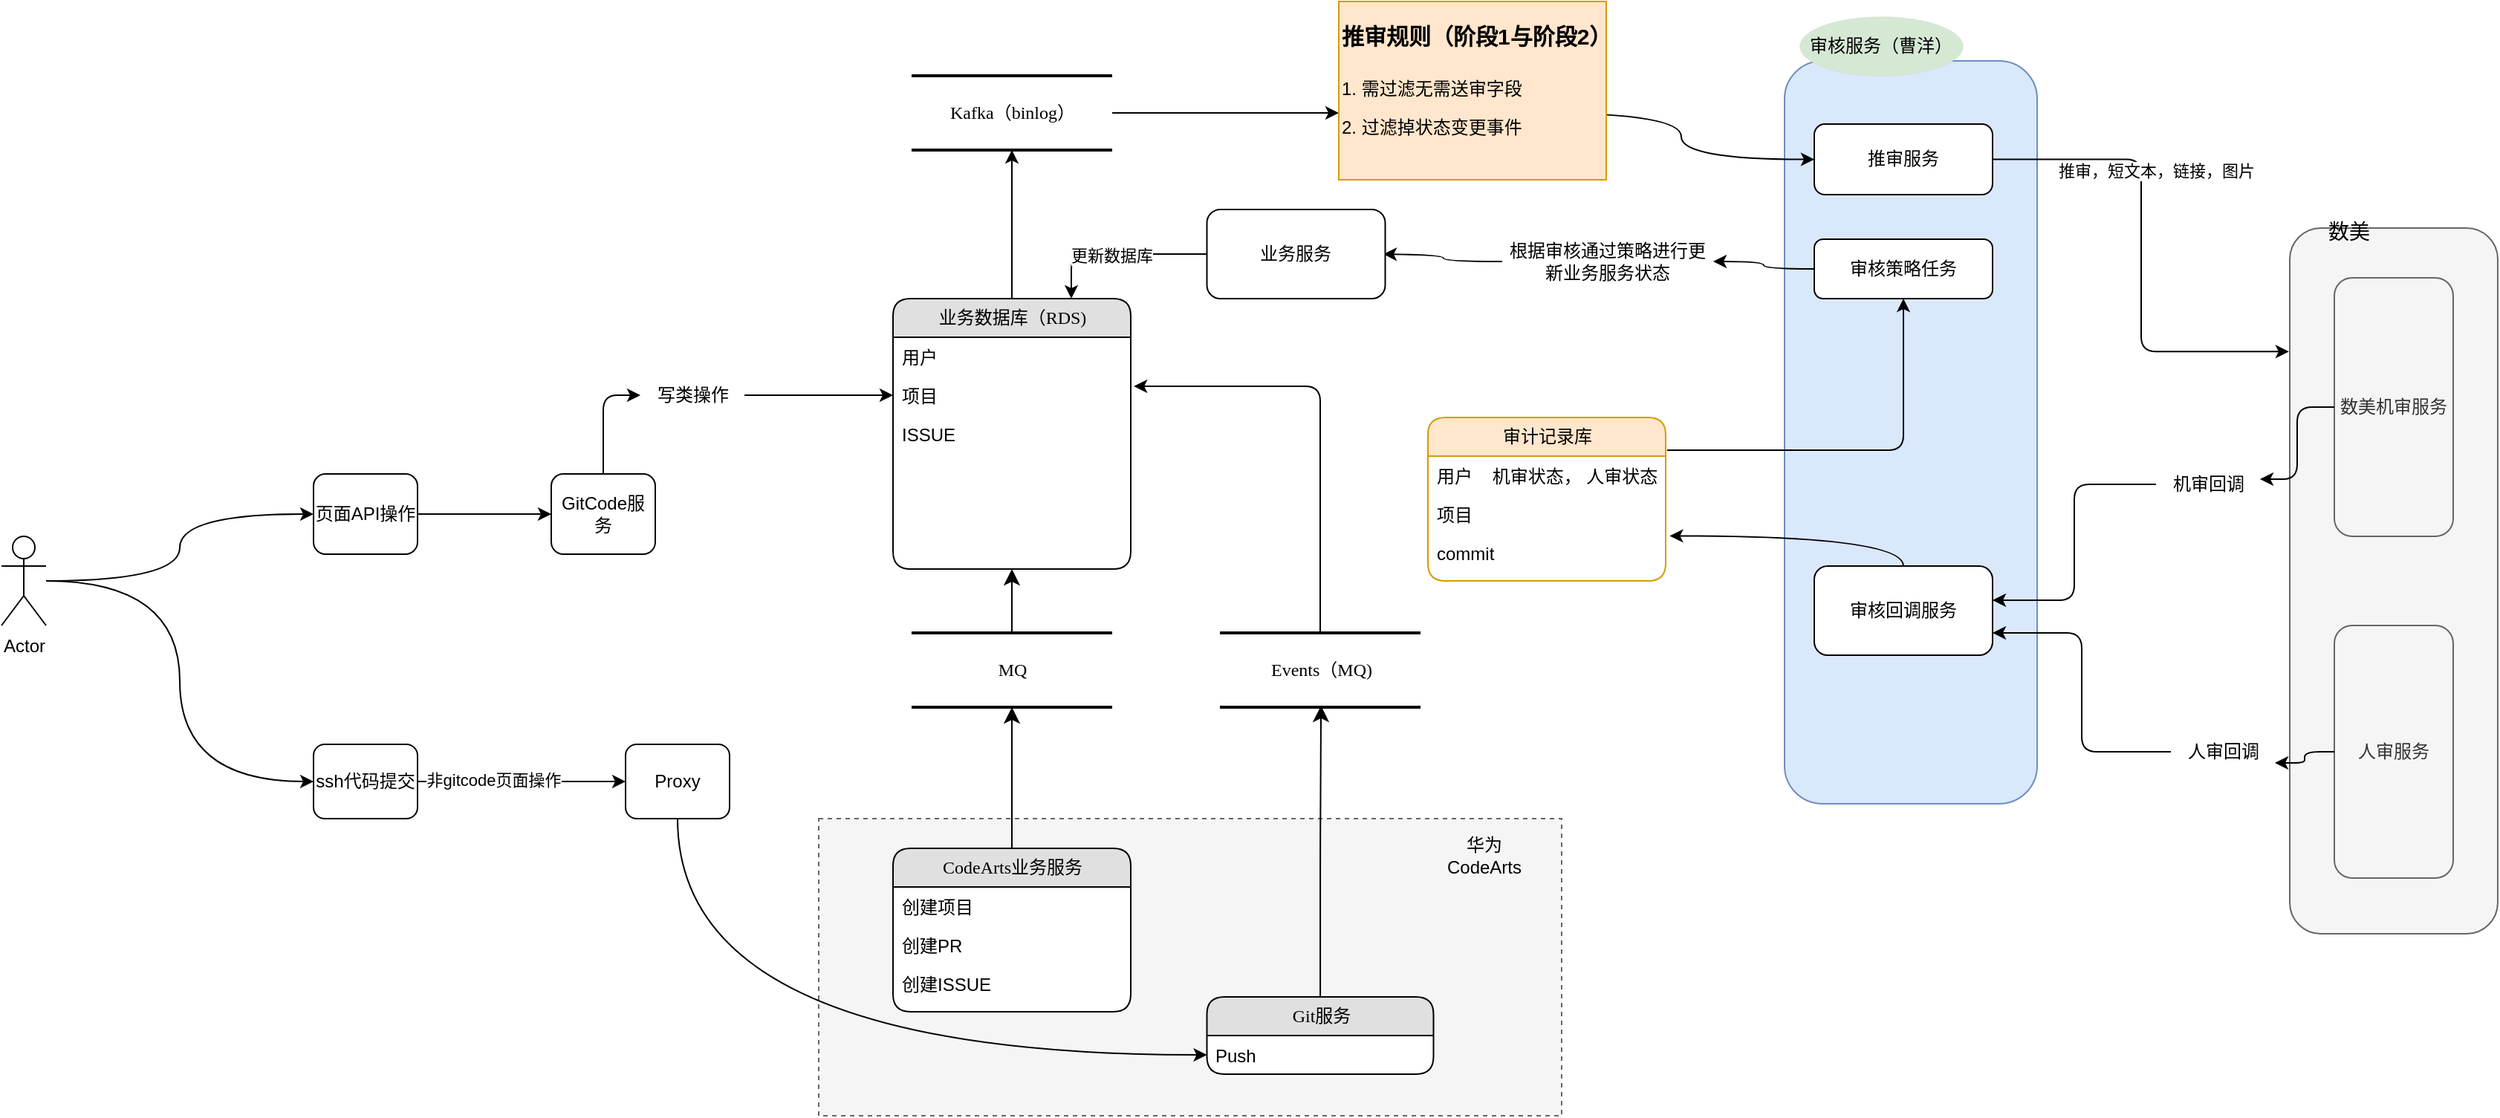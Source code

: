<mxfile version="24.7.7">
  <diagram name="Page-1" id="5d7acffa-a066-3a61-03fe-96351882024d">
    <mxGraphModel dx="3540" dy="1416" grid="1" gridSize="10" guides="1" tooltips="1" connect="1" arrows="1" fold="1" page="1" pageScale="1" pageWidth="1100" pageHeight="850" background="#ffffff" math="0" shadow="0">
      <root>
        <mxCell id="0" />
        <mxCell id="1" parent="0" />
        <mxCell id="vtATLOSWXIryipIcziMr-9" value="" style="rounded=1;whiteSpace=wrap;html=1;fillColor=#dae8fc;strokeColor=#6c8ebf;" vertex="1" parent="1">
          <mxGeometry x="1010" y="40" width="170" height="500" as="geometry" />
        </mxCell>
        <mxCell id="imnt6nDGJXxiNWujyOB6-51" value="" style="rounded=0;whiteSpace=wrap;html=1;fillColor=#f5f5f5;fontColor=#333333;strokeColor=#666666;dashed=1;" parent="1" vertex="1">
          <mxGeometry x="360" y="550" width="500" height="200" as="geometry" />
        </mxCell>
        <mxCell id="imnt6nDGJXxiNWujyOB6-49" value="" style="rounded=1;whiteSpace=wrap;html=1;fillColor=#f5f5f5;strokeColor=#666666;fontColor=#333333;" parent="1" vertex="1">
          <mxGeometry x="1350" y="152.5" width="140" height="475" as="geometry" />
        </mxCell>
        <mxCell id="2debaab0fafb2da2-10" value="MQ" style="html=1;rounded=0;shadow=0;comic=0;labelBackgroundColor=none;strokeWidth=2;fontFamily=Verdana;fontSize=12;align=center;shape=mxgraph.ios7ui.horLines;" parent="1" vertex="1">
          <mxGeometry x="422.5" y="425" width="135" height="50" as="geometry" />
        </mxCell>
        <mxCell id="imnt6nDGJXxiNWujyOB6-6" style="edgeStyle=orthogonalEdgeStyle;rounded=0;orthogonalLoop=1;jettySize=auto;html=1;" parent="1" source="21ea969265ad0168-14" edge="1" target="imnt6nDGJXxiNWujyOB6-7">
          <mxGeometry relative="1" as="geometry">
            <mxPoint x="490" y="200" as="targetPoint" />
          </mxGeometry>
        </mxCell>
        <mxCell id="21ea969265ad0168-14" value="业务数据库（RDS)" style="swimlane;html=1;fontStyle=0;childLayout=stackLayout;horizontal=1;startSize=26;fillColor=#e0e0e0;horizontalStack=0;resizeParent=1;resizeLast=0;collapsible=1;marginBottom=0;swimlaneFillColor=#ffffff;align=center;rounded=1;shadow=0;comic=0;labelBackgroundColor=none;strokeWidth=1;fontFamily=Verdana;fontSize=12" parent="1" vertex="1">
          <mxGeometry x="410" y="200" width="160" height="182" as="geometry" />
        </mxCell>
        <mxCell id="21ea969265ad0168-15" value="用户" style="text;html=1;strokeColor=none;fillColor=none;spacingLeft=4;spacingRight=4;whiteSpace=wrap;overflow=hidden;rotatable=0;points=[[0,0.5],[1,0.5]];portConstraint=eastwest;" parent="21ea969265ad0168-14" vertex="1">
          <mxGeometry y="26" width="160" height="26" as="geometry" />
        </mxCell>
        <mxCell id="21ea969265ad0168-16" value="项目" style="text;html=1;strokeColor=none;fillColor=none;spacingLeft=4;spacingRight=4;whiteSpace=wrap;overflow=hidden;rotatable=0;points=[[0,0.5],[1,0.5]];portConstraint=eastwest;" parent="21ea969265ad0168-14" vertex="1">
          <mxGeometry y="52" width="160" height="26" as="geometry" />
        </mxCell>
        <mxCell id="21ea969265ad0168-17" value="ISSUE" style="text;html=1;strokeColor=none;fillColor=none;spacingLeft=4;spacingRight=4;whiteSpace=wrap;overflow=hidden;rotatable=0;points=[[0,0.5],[1,0.5]];portConstraint=eastwest;" parent="21ea969265ad0168-14" vertex="1">
          <mxGeometry y="78" width="160" height="26" as="geometry" />
        </mxCell>
        <mxCell id="vtATLOSWXIryipIcziMr-21" style="text;html=1;strokeColor=none;fillColor=none;spacingLeft=4;spacingRight=4;whiteSpace=wrap;overflow=hidden;rotatable=0;points=[[0,0.5],[1,0.5]];portConstraint=eastwest;" vertex="1" parent="21ea969265ad0168-14">
          <mxGeometry y="104" width="160" height="26" as="geometry" />
        </mxCell>
        <mxCell id="vtATLOSWXIryipIcziMr-22" style="text;html=1;strokeColor=none;fillColor=none;spacingLeft=4;spacingRight=4;whiteSpace=wrap;overflow=hidden;rotatable=0;points=[[0,0.5],[1,0.5]];portConstraint=eastwest;" vertex="1" parent="21ea969265ad0168-14">
          <mxGeometry y="130" width="160" height="26" as="geometry" />
        </mxCell>
        <mxCell id="vtATLOSWXIryipIcziMr-23" style="text;html=1;strokeColor=none;fillColor=none;spacingLeft=4;spacingRight=4;whiteSpace=wrap;overflow=hidden;rotatable=0;points=[[0,0.5],[1,0.5]];portConstraint=eastwest;" vertex="1" parent="21ea969265ad0168-14">
          <mxGeometry y="156" width="160" height="26" as="geometry" />
        </mxCell>
        <mxCell id="21ea969265ad0168-18" value="CodeArts业务服务" style="swimlane;html=1;fontStyle=0;childLayout=stackLayout;horizontal=1;startSize=26;fillColor=#e0e0e0;horizontalStack=0;resizeParent=1;resizeLast=0;collapsible=1;marginBottom=0;swimlaneFillColor=#ffffff;align=center;rounded=1;shadow=0;comic=0;labelBackgroundColor=none;strokeWidth=1;fontFamily=Verdana;fontSize=12" parent="1" vertex="1">
          <mxGeometry x="410" y="570" width="160" height="110" as="geometry" />
        </mxCell>
        <mxCell id="21ea969265ad0168-20" value="创建项目" style="text;html=1;strokeColor=none;fillColor=none;spacingLeft=4;spacingRight=4;whiteSpace=wrap;overflow=hidden;rotatable=0;points=[[0,0.5],[1,0.5]];portConstraint=eastwest;" parent="21ea969265ad0168-18" vertex="1">
          <mxGeometry y="26" width="160" height="26" as="geometry" />
        </mxCell>
        <mxCell id="21ea969265ad0168-51" value="创建PR" style="text;html=1;strokeColor=none;fillColor=none;spacingLeft=4;spacingRight=4;whiteSpace=wrap;overflow=hidden;rotatable=0;points=[[0,0.5],[1,0.5]];portConstraint=eastwest;" parent="21ea969265ad0168-18" vertex="1">
          <mxGeometry y="52" width="160" height="26" as="geometry" />
        </mxCell>
        <mxCell id="21ea969265ad0168-21" value="创建ISSUE" style="text;html=1;strokeColor=none;fillColor=none;spacingLeft=4;spacingRight=4;whiteSpace=wrap;overflow=hidden;rotatable=0;points=[[0,0.5],[1,0.5]];portConstraint=eastwest;" parent="21ea969265ad0168-18" vertex="1">
          <mxGeometry y="78" width="160" height="26" as="geometry" />
        </mxCell>
        <mxCell id="21ea969265ad0168-26" value="Git服务" style="swimlane;html=1;fontStyle=0;childLayout=stackLayout;horizontal=1;startSize=26;fillColor=#e0e0e0;horizontalStack=0;resizeParent=1;resizeLast=0;collapsible=1;marginBottom=0;swimlaneFillColor=#ffffff;align=center;rounded=1;shadow=0;comic=0;labelBackgroundColor=none;strokeWidth=1;fontFamily=Verdana;fontSize=12" parent="1" vertex="1">
          <mxGeometry x="621.25" y="670" width="152.5" height="52" as="geometry" />
        </mxCell>
        <mxCell id="21ea969265ad0168-27" value="Push" style="text;html=1;strokeColor=none;fillColor=none;spacingLeft=4;spacingRight=4;whiteSpace=wrap;overflow=hidden;rotatable=0;points=[[0,0.5],[1,0.5]];portConstraint=eastwest;" parent="21ea969265ad0168-26" vertex="1">
          <mxGeometry y="26" width="152.5" height="26" as="geometry" />
        </mxCell>
        <mxCell id="21ea969265ad0168-30" value="Events（MQ)" style="html=1;rounded=0;shadow=0;comic=0;labelBackgroundColor=none;strokeWidth=2;fontFamily=Verdana;fontSize=12;align=center;shape=mxgraph.ios7ui.horLines;" parent="1" vertex="1">
          <mxGeometry x="630" y="425" width="135" height="50" as="geometry" />
        </mxCell>
        <mxCell id="21ea969265ad0168-31" style="edgeStyle=none;html=1;labelBackgroundColor=none;startFill=0;startSize=8;endFill=1;endSize=8;fontFamily=Verdana;fontSize=12;" parent="1" source="21ea969265ad0168-18" target="2debaab0fafb2da2-10" edge="1">
          <mxGeometry relative="1" as="geometry" />
        </mxCell>
        <mxCell id="21ea969265ad0168-32" style="edgeStyle=none;html=1;labelBackgroundColor=none;startFill=0;startSize=8;endFill=1;endSize=8;fontFamily=Verdana;fontSize=12;" parent="1" source="2debaab0fafb2da2-10" target="21ea969265ad0168-14" edge="1">
          <mxGeometry relative="1" as="geometry" />
        </mxCell>
        <mxCell id="21ea969265ad0168-37" style="edgeStyle=orthogonalEdgeStyle;html=1;labelBackgroundColor=none;startFill=0;startSize=8;endFill=1;endSize=8;fontFamily=Verdana;fontSize=12;entryX=0.504;entryY=0.98;entryDx=0;entryDy=0;entryPerimeter=0;" parent="1" source="21ea969265ad0168-26" target="21ea969265ad0168-30" edge="1">
          <mxGeometry relative="1" as="geometry" />
        </mxCell>
        <mxCell id="imnt6nDGJXxiNWujyOB6-5" style="edgeStyle=orthogonalEdgeStyle;rounded=1;orthogonalLoop=1;jettySize=auto;html=1;entryX=1.013;entryY=0.269;entryDx=0;entryDy=0;entryPerimeter=0;curved=0;" parent="1" source="21ea969265ad0168-30" target="21ea969265ad0168-16" edge="1">
          <mxGeometry relative="1" as="geometry" />
        </mxCell>
        <mxCell id="imnt6nDGJXxiNWujyOB6-7" value="Kafka（binlog）" style="html=1;rounded=0;shadow=0;comic=0;labelBackgroundColor=none;strokeWidth=2;fontFamily=Verdana;fontSize=12;align=center;shape=mxgraph.ios7ui.horLines;" parent="1" vertex="1">
          <mxGeometry x="422.5" y="50" width="135" height="50" as="geometry" />
        </mxCell>
        <mxCell id="imnt6nDGJXxiNWujyOB6-9" style="edgeStyle=orthogonalEdgeStyle;rounded=0;orthogonalLoop=1;jettySize=auto;html=1;entryX=0;entryY=0.5;entryDx=0;entryDy=0;curved=1;" parent="1" target="vtATLOSWXIryipIcziMr-1" edge="1">
          <mxGeometry relative="1" as="geometry">
            <mxPoint x="850" y="75.059" as="sourcePoint" />
            <mxPoint x="793.04" y="141.94" as="targetPoint" />
          </mxGeometry>
        </mxCell>
        <mxCell id="imnt6nDGJXxiNWujyOB6-13" value="" style="edgeStyle=orthogonalEdgeStyle;rounded=0;orthogonalLoop=1;jettySize=auto;html=1;entryX=0;entryY=0.5;entryDx=0;entryDy=0;elbow=vertical;curved=1;" parent="1" source="imnt6nDGJXxiNWujyOB6-10" target="imnt6nDGJXxiNWujyOB6-11" edge="1">
          <mxGeometry relative="1" as="geometry" />
        </mxCell>
        <mxCell id="imnt6nDGJXxiNWujyOB6-14" style="edgeStyle=orthogonalEdgeStyle;rounded=0;orthogonalLoop=1;jettySize=auto;html=1;entryX=0;entryY=0.5;entryDx=0;entryDy=0;curved=1;" parent="1" source="imnt6nDGJXxiNWujyOB6-10" target="imnt6nDGJXxiNWujyOB6-12" edge="1">
          <mxGeometry relative="1" as="geometry" />
        </mxCell>
        <mxCell id="imnt6nDGJXxiNWujyOB6-10" value="Actor" style="shape=umlActor;verticalLabelPosition=bottom;verticalAlign=top;html=1;outlineConnect=0;" parent="1" vertex="1">
          <mxGeometry x="-190" y="360" width="30" height="60" as="geometry" />
        </mxCell>
        <mxCell id="imnt6nDGJXxiNWujyOB6-22" style="edgeStyle=orthogonalEdgeStyle;rounded=0;orthogonalLoop=1;jettySize=auto;html=1;entryX=0;entryY=0.5;entryDx=0;entryDy=0;" parent="1" source="imnt6nDGJXxiNWujyOB6-11" target="imnt6nDGJXxiNWujyOB6-21" edge="1">
          <mxGeometry relative="1" as="geometry" />
        </mxCell>
        <mxCell id="imnt6nDGJXxiNWujyOB6-11" value="页面API操作" style="rounded=1;whiteSpace=wrap;html=1;" parent="1" vertex="1">
          <mxGeometry x="20" y="318" width="70" height="54" as="geometry" />
        </mxCell>
        <mxCell id="imnt6nDGJXxiNWujyOB6-16" style="edgeStyle=orthogonalEdgeStyle;rounded=0;orthogonalLoop=1;jettySize=auto;html=1;entryX=0;entryY=0.5;entryDx=0;entryDy=0;" parent="1" source="imnt6nDGJXxiNWujyOB6-12" target="imnt6nDGJXxiNWujyOB6-15" edge="1">
          <mxGeometry relative="1" as="geometry" />
        </mxCell>
        <mxCell id="vtATLOSWXIryipIcziMr-35" value="非gitcode页面操作" style="edgeLabel;html=1;align=center;verticalAlign=middle;resizable=0;points=[];" vertex="1" connectable="0" parent="imnt6nDGJXxiNWujyOB6-16">
          <mxGeometry x="-0.276" y="1" relative="1" as="geometry">
            <mxPoint as="offset" />
          </mxGeometry>
        </mxCell>
        <mxCell id="imnt6nDGJXxiNWujyOB6-12" value="ssh代码提交" style="rounded=1;whiteSpace=wrap;html=1;" parent="1" vertex="1">
          <mxGeometry x="20" y="500" width="70" height="50" as="geometry" />
        </mxCell>
        <mxCell id="vtATLOSWXIryipIcziMr-36" style="edgeStyle=orthogonalEdgeStyle;rounded=0;orthogonalLoop=1;jettySize=auto;html=1;curved=1;" edge="1" parent="1" source="imnt6nDGJXxiNWujyOB6-15" target="21ea969265ad0168-27">
          <mxGeometry relative="1" as="geometry" />
        </mxCell>
        <mxCell id="imnt6nDGJXxiNWujyOB6-15" value="Proxy" style="rounded=1;whiteSpace=wrap;html=1;" parent="1" vertex="1">
          <mxGeometry x="230" y="500" width="70" height="50" as="geometry" />
        </mxCell>
        <mxCell id="imnt6nDGJXxiNWujyOB6-23" style="edgeStyle=orthogonalEdgeStyle;rounded=1;orthogonalLoop=1;jettySize=auto;html=1;entryX=0;entryY=0.5;entryDx=0;entryDy=0;curved=0;" parent="1" source="vtATLOSWXIryipIcziMr-32" target="21ea969265ad0168-16" edge="1">
          <mxGeometry relative="1" as="geometry" />
        </mxCell>
        <mxCell id="imnt6nDGJXxiNWujyOB6-21" value="GitCode服务" style="rounded=1;whiteSpace=wrap;html=1;" parent="1" vertex="1">
          <mxGeometry x="180" y="318" width="70" height="54" as="geometry" />
        </mxCell>
        <mxCell id="imnt6nDGJXxiNWujyOB6-31" value="数美机审服务" style="rounded=1;whiteSpace=wrap;html=1;fillColor=#f5f5f5;fontColor=#333333;strokeColor=#666666;" parent="1" vertex="1">
          <mxGeometry x="1380" y="186" width="80" height="174" as="geometry" />
        </mxCell>
        <mxCell id="imnt6nDGJXxiNWujyOB6-32" style="edgeStyle=orthogonalEdgeStyle;rounded=1;orthogonalLoop=1;jettySize=auto;html=1;curved=0;entryX=-0.004;entryY=0.175;entryDx=0;entryDy=0;entryPerimeter=0;exitX=1;exitY=0.5;exitDx=0;exitDy=0;" parent="1" source="vtATLOSWXIryipIcziMr-1" target="imnt6nDGJXxiNWujyOB6-49" edge="1">
          <mxGeometry relative="1" as="geometry">
            <mxPoint x="950" y="215" as="sourcePoint" />
          </mxGeometry>
        </mxCell>
        <mxCell id="vtATLOSWXIryipIcziMr-29" value="推审，短文本，链接，图片" style="edgeLabel;html=1;align=center;verticalAlign=middle;resizable=0;points=[];" vertex="1" connectable="0" parent="imnt6nDGJXxiNWujyOB6-32">
          <mxGeometry x="-0.343" y="-2" relative="1" as="geometry">
            <mxPoint x="12" y="-1" as="offset" />
          </mxGeometry>
        </mxCell>
        <mxCell id="vtATLOSWXIryipIcziMr-2" style="edgeStyle=orthogonalEdgeStyle;rounded=1;orthogonalLoop=1;jettySize=auto;html=1;entryX=0.5;entryY=1;entryDx=0;entryDy=0;exitX=1.006;exitY=-0.154;exitDx=0;exitDy=0;exitPerimeter=0;curved=0;" edge="1" parent="1" source="imnt6nDGJXxiNWujyOB6-34" target="imnt6nDGJXxiNWujyOB6-42">
          <mxGeometry relative="1" as="geometry" />
        </mxCell>
        <mxCell id="imnt6nDGJXxiNWujyOB6-33" value="审计记录库" style="swimlane;html=1;fontStyle=0;childLayout=stackLayout;horizontal=1;startSize=26;fillColor=#ffe6cc;horizontalStack=0;resizeParent=1;resizeLast=0;collapsible=1;marginBottom=0;swimlaneFillColor=#ffffff;align=center;rounded=1;shadow=0;comic=0;labelBackgroundColor=none;strokeWidth=1;fontFamily=Verdana;fontSize=12;strokeColor=#d79b00;" parent="1" vertex="1">
          <mxGeometry x="770" y="280" width="160" height="110" as="geometry" />
        </mxCell>
        <mxCell id="imnt6nDGJXxiNWujyOB6-34" value="用户&amp;nbsp; &amp;nbsp; 机审状态， 人审状态" style="text;html=1;strokeColor=none;fillColor=none;spacingLeft=4;spacingRight=4;whiteSpace=wrap;overflow=hidden;rotatable=0;points=[[0,0.5],[1,0.5]];portConstraint=eastwest;" parent="imnt6nDGJXxiNWujyOB6-33" vertex="1">
          <mxGeometry y="26" width="160" height="26" as="geometry" />
        </mxCell>
        <mxCell id="imnt6nDGJXxiNWujyOB6-35" value="项目" style="text;html=1;strokeColor=none;fillColor=none;spacingLeft=4;spacingRight=4;whiteSpace=wrap;overflow=hidden;rotatable=0;points=[[0,0.5],[1,0.5]];portConstraint=eastwest;" parent="imnt6nDGJXxiNWujyOB6-33" vertex="1">
          <mxGeometry y="52" width="160" height="26" as="geometry" />
        </mxCell>
        <mxCell id="imnt6nDGJXxiNWujyOB6-36" value="commit" style="text;html=1;strokeColor=none;fillColor=none;spacingLeft=4;spacingRight=4;whiteSpace=wrap;overflow=hidden;rotatable=0;points=[[0,0.5],[1,0.5]];portConstraint=eastwest;" parent="imnt6nDGJXxiNWujyOB6-33" vertex="1">
          <mxGeometry y="78" width="160" height="32" as="geometry" />
        </mxCell>
        <mxCell id="vtATLOSWXIryipIcziMr-16" style="edgeStyle=orthogonalEdgeStyle;rounded=0;orthogonalLoop=1;jettySize=auto;html=1;curved=1;" edge="1" parent="1" source="vtATLOSWXIryipIcziMr-25">
          <mxGeometry relative="1" as="geometry">
            <mxPoint x="740.0" y="170" as="targetPoint" />
          </mxGeometry>
        </mxCell>
        <mxCell id="imnt6nDGJXxiNWujyOB6-42" value="审核策略任务" style="rounded=1;whiteSpace=wrap;html=1;" parent="1" vertex="1">
          <mxGeometry x="1030" y="160" width="120" height="40" as="geometry" />
        </mxCell>
        <mxCell id="vtATLOSWXIryipIcziMr-7" style="edgeStyle=orthogonalEdgeStyle;rounded=1;orthogonalLoop=1;jettySize=auto;html=1;entryX=1;entryY=0.75;entryDx=0;entryDy=0;curved=0;" edge="1" parent="1" source="vtATLOSWXIryipIcziMr-19" target="vtATLOSWXIryipIcziMr-5">
          <mxGeometry relative="1" as="geometry" />
        </mxCell>
        <mxCell id="imnt6nDGJXxiNWujyOB6-45" value="人审服务" style="rounded=1;whiteSpace=wrap;html=1;fillColor=#f5f5f5;fontColor=#333333;strokeColor=#666666;" parent="1" vertex="1">
          <mxGeometry x="1380" y="420" width="80" height="170" as="geometry" />
        </mxCell>
        <mxCell id="vtATLOSWXIryipIcziMr-1" value="推审服务" style="rounded=1;whiteSpace=wrap;html=1;" vertex="1" parent="1">
          <mxGeometry x="1030" y="82.5" width="120" height="47.5" as="geometry" />
        </mxCell>
        <mxCell id="vtATLOSWXIryipIcziMr-14" style="edgeStyle=orthogonalEdgeStyle;rounded=0;orthogonalLoop=1;jettySize=auto;html=1;curved=1;entryX=1.017;entryY=1.065;entryDx=0;entryDy=0;entryPerimeter=0;" edge="1" parent="1" source="vtATLOSWXIryipIcziMr-5" target="imnt6nDGJXxiNWujyOB6-35">
          <mxGeometry relative="1" as="geometry" />
        </mxCell>
        <mxCell id="vtATLOSWXIryipIcziMr-5" value="审核回调服务" style="rounded=1;whiteSpace=wrap;html=1;" vertex="1" parent="1">
          <mxGeometry x="1030" y="380" width="120" height="60" as="geometry" />
        </mxCell>
        <mxCell id="vtATLOSWXIryipIcziMr-8" style="edgeStyle=orthogonalEdgeStyle;rounded=1;orthogonalLoop=1;jettySize=auto;html=1;entryX=1;entryY=0.383;entryDx=0;entryDy=0;entryPerimeter=0;curved=0;" edge="1" parent="1" source="imnt6nDGJXxiNWujyOB6-48" target="vtATLOSWXIryipIcziMr-5">
          <mxGeometry relative="1" as="geometry" />
        </mxCell>
        <mxCell id="vtATLOSWXIryipIcziMr-13" value="&lt;font face=&quot;Comic Sans MS&quot;&gt;审核服务（曹洋）&lt;/font&gt;" style="ellipse;whiteSpace=wrap;html=1;align=center;container=1;recursiveResize=0;treeFolding=1;strokeWidth=0;dashed=1;fillColor=#d5e8d4;strokeColor=#82b366;" vertex="1" parent="1">
          <mxGeometry x="1020" y="10" width="110" height="40" as="geometry" />
        </mxCell>
        <mxCell id="vtATLOSWXIryipIcziMr-17" style="edgeStyle=orthogonalEdgeStyle;rounded=1;orthogonalLoop=1;jettySize=auto;html=1;entryX=0.75;entryY=0;entryDx=0;entryDy=0;curved=0;" edge="1" parent="1" source="vtATLOSWXIryipIcziMr-15" target="21ea969265ad0168-14">
          <mxGeometry relative="1" as="geometry" />
        </mxCell>
        <mxCell id="vtATLOSWXIryipIcziMr-30" value="更新数据库" style="edgeLabel;html=1;align=center;verticalAlign=middle;resizable=0;points=[];" vertex="1" connectable="0" parent="vtATLOSWXIryipIcziMr-17">
          <mxGeometry x="0.066" y="1" relative="1" as="geometry">
            <mxPoint as="offset" />
          </mxGeometry>
        </mxCell>
        <mxCell id="vtATLOSWXIryipIcziMr-15" value="业务服务" style="rounded=1;whiteSpace=wrap;html=1;" vertex="1" parent="1">
          <mxGeometry x="621.25" y="140" width="120" height="60" as="geometry" />
        </mxCell>
        <mxCell id="vtATLOSWXIryipIcziMr-18" value="" style="edgeStyle=orthogonalEdgeStyle;rounded=1;orthogonalLoop=1;jettySize=auto;html=1;entryX=1;entryY=0.383;entryDx=0;entryDy=0;entryPerimeter=0;curved=0;" edge="1" parent="1" source="imnt6nDGJXxiNWujyOB6-31" target="imnt6nDGJXxiNWujyOB6-48">
          <mxGeometry relative="1" as="geometry">
            <mxPoint x="1380" y="273" as="sourcePoint" />
            <mxPoint x="1150" y="403" as="targetPoint" />
          </mxGeometry>
        </mxCell>
        <mxCell id="imnt6nDGJXxiNWujyOB6-48" value="机审回调" style="text;html=1;align=center;verticalAlign=middle;resizable=0;points=[];autosize=1;strokeColor=none;fillColor=none;" parent="1" vertex="1">
          <mxGeometry x="1260" y="310" width="70" height="30" as="geometry" />
        </mxCell>
        <mxCell id="vtATLOSWXIryipIcziMr-20" value="" style="edgeStyle=orthogonalEdgeStyle;rounded=1;orthogonalLoop=1;jettySize=auto;html=1;entryX=1;entryY=0.75;entryDx=0;entryDy=0;curved=0;" edge="1" parent="1" source="imnt6nDGJXxiNWujyOB6-45" target="vtATLOSWXIryipIcziMr-19">
          <mxGeometry relative="1" as="geometry">
            <mxPoint x="1380" y="505" as="sourcePoint" />
            <mxPoint x="1150" y="425" as="targetPoint" />
          </mxGeometry>
        </mxCell>
        <mxCell id="vtATLOSWXIryipIcziMr-19" value="人审回调" style="text;html=1;align=center;verticalAlign=middle;resizable=0;points=[];autosize=1;strokeColor=none;fillColor=none;" vertex="1" parent="1">
          <mxGeometry x="1270" y="490" width="70" height="30" as="geometry" />
        </mxCell>
        <mxCell id="vtATLOSWXIryipIcziMr-24" value="华为CodeArts" style="text;html=1;align=center;verticalAlign=middle;whiteSpace=wrap;rounded=0;" vertex="1" parent="1">
          <mxGeometry x="777.5" y="560" width="60" height="30" as="geometry" />
        </mxCell>
        <mxCell id="vtATLOSWXIryipIcziMr-27" value="" style="edgeStyle=orthogonalEdgeStyle;rounded=0;orthogonalLoop=1;jettySize=auto;html=1;entryX=0;entryY=0.5;entryDx=0;entryDy=0;curved=1;" edge="1" parent="1" source="imnt6nDGJXxiNWujyOB6-7">
          <mxGeometry relative="1" as="geometry">
            <mxPoint x="558" y="75" as="sourcePoint" />
            <mxPoint x="710" y="75" as="targetPoint" />
          </mxGeometry>
        </mxCell>
        <mxCell id="vtATLOSWXIryipIcziMr-28" value="" style="edgeStyle=orthogonalEdgeStyle;rounded=0;orthogonalLoop=1;jettySize=auto;html=1;curved=1;" edge="1" parent="1" source="imnt6nDGJXxiNWujyOB6-42" target="vtATLOSWXIryipIcziMr-25">
          <mxGeometry relative="1" as="geometry">
            <mxPoint x="740.0" y="170" as="targetPoint" />
            <mxPoint x="1030" y="190" as="sourcePoint" />
          </mxGeometry>
        </mxCell>
        <mxCell id="vtATLOSWXIryipIcziMr-25" value="根据审核通过策略进行更新业务服务状态" style="text;html=1;align=center;verticalAlign=middle;whiteSpace=wrap;rounded=0;" vertex="1" parent="1">
          <mxGeometry x="820" y="160" width="142" height="30" as="geometry" />
        </mxCell>
        <mxCell id="vtATLOSWXIryipIcziMr-31" value="&lt;h1 style=&quot;margin-top: 0px;&quot;&gt;&lt;font style=&quot;font-size: 15px;&quot;&gt;推审规则（阶段1与阶段2）&lt;/font&gt;&lt;/h1&gt;&lt;p&gt;1. 需过滤无需送审字段&lt;/p&gt;&lt;p&gt;2. 过滤掉状态变更事件&lt;/p&gt;" style="text;html=1;whiteSpace=wrap;overflow=hidden;rounded=0;fillColor=#ffe6cc;strokeColor=#d79b00;" vertex="1" parent="1">
          <mxGeometry x="710" width="180" height="120" as="geometry" />
        </mxCell>
        <mxCell id="vtATLOSWXIryipIcziMr-33" value="" style="edgeStyle=orthogonalEdgeStyle;rounded=1;orthogonalLoop=1;jettySize=auto;html=1;entryX=0;entryY=0.5;entryDx=0;entryDy=0;curved=0;" edge="1" parent="1" source="imnt6nDGJXxiNWujyOB6-21" target="vtATLOSWXIryipIcziMr-32">
          <mxGeometry relative="1" as="geometry">
            <mxPoint x="225" y="318" as="sourcePoint" />
            <mxPoint x="410" y="265" as="targetPoint" />
          </mxGeometry>
        </mxCell>
        <mxCell id="vtATLOSWXIryipIcziMr-32" value="写类操作" style="text;html=1;align=center;verticalAlign=middle;resizable=0;points=[];autosize=1;strokeColor=none;fillColor=none;" vertex="1" parent="1">
          <mxGeometry x="240" y="250" width="70" height="30" as="geometry" />
        </mxCell>
        <mxCell id="vtATLOSWXIryipIcziMr-37" value="数美" style="text;html=1;align=center;verticalAlign=middle;whiteSpace=wrap;rounded=0;fontSize=14;" vertex="1" parent="1">
          <mxGeometry x="1360" y="140" width="60" height="30" as="geometry" />
        </mxCell>
      </root>
    </mxGraphModel>
  </diagram>
</mxfile>
